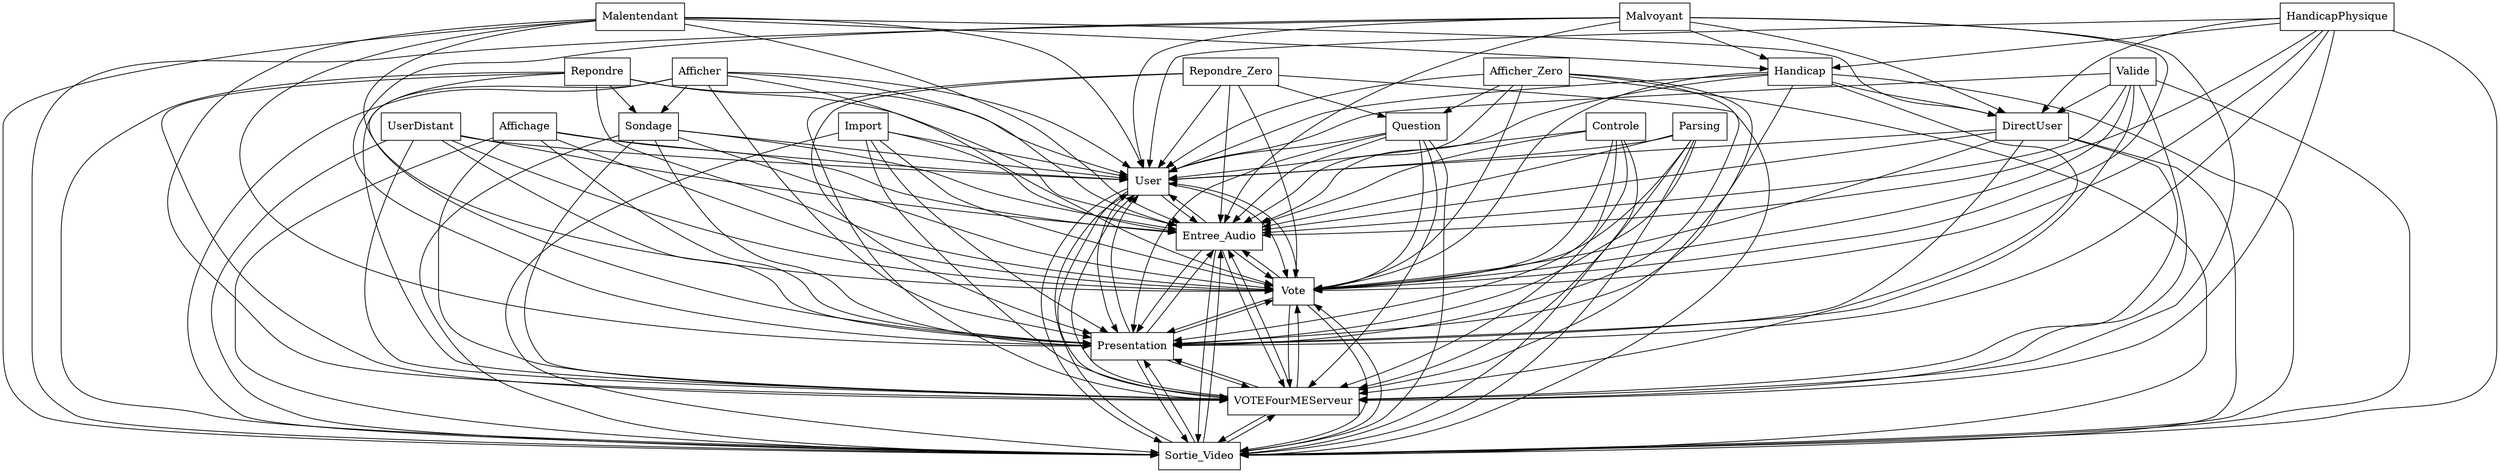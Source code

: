 digraph{
graph [rankdir=TB];
node [shape=box];
edge [arrowhead=normal];
0[label="User",]
1[label="Malvoyant",]
2[label="Import",]
3[label="Sondage",]
4[label="Afficher",]
5[label="Handicap",]
6[label="UserDistant",]
7[label="Parsing",]
8[label="Entree_Audio",]
9[label="Sortie_Video",]
10[label="Malentendant",]
11[label="VOTEFourMEServeur",]
12[label="DirectUser",]
13[label="Afficher_Zero",]
14[label="Presentation",]
15[label="Repondre",]
16[label="Vote",]
17[label="Question",]
18[label="HandicapPhysique",]
19[label="Valide",]
20[label="Repondre_Zero",]
21[label="Controle",]
22[label="Affichage",]
0->8[label="",]
0->9[label="",]
0->11[label="",]
0->14[label="",]
0->16[label="",]
1->0[label="",]
1->5[label="",]
1->8[label="",]
1->9[label="",]
1->11[label="",]
1->12[label="",]
1->14[label="",]
1->16[label="",]
2->0[label="",]
2->8[label="",]
2->9[label="",]
2->11[label="",]
2->14[label="",]
2->16[label="",]
3->0[label="",]
3->8[label="",]
3->9[label="",]
3->11[label="",]
3->14[label="",]
3->16[label="",]
4->0[label="",]
4->3[label="",]
4->8[label="",]
4->9[label="",]
4->11[label="",]
4->14[label="",]
4->16[label="",]
5->0[label="",]
5->8[label="",]
5->9[label="",]
5->11[label="",]
5->12[label="",]
5->14[label="",]
5->16[label="",]
6->0[label="",]
6->8[label="",]
6->9[label="",]
6->11[label="",]
6->14[label="",]
6->16[label="",]
7->0[label="",]
7->8[label="",]
7->9[label="",]
7->11[label="",]
7->14[label="",]
7->16[label="",]
8->0[label="",]
8->9[label="",]
8->11[label="",]
8->14[label="",]
8->16[label="",]
9->0[label="",]
9->8[label="",]
9->11[label="",]
9->14[label="",]
9->16[label="",]
10->0[label="",]
10->5[label="",]
10->8[label="",]
10->9[label="",]
10->11[label="",]
10->12[label="",]
10->14[label="",]
10->16[label="",]
11->0[label="",]
11->8[label="",]
11->9[label="",]
11->14[label="",]
11->16[label="",]
12->0[label="",]
12->8[label="",]
12->9[label="",]
12->11[label="",]
12->14[label="",]
12->16[label="",]
13->0[label="",]
13->8[label="",]
13->9[label="",]
13->11[label="",]
13->14[label="",]
13->16[label="",]
13->17[label="",]
14->0[label="",]
14->8[label="",]
14->9[label="",]
14->11[label="",]
14->16[label="",]
15->0[label="",]
15->3[label="",]
15->8[label="",]
15->9[label="",]
15->11[label="",]
15->14[label="",]
15->16[label="",]
16->0[label="",]
16->8[label="",]
16->9[label="",]
16->11[label="",]
16->14[label="",]
17->0[label="",]
17->8[label="",]
17->9[label="",]
17->11[label="",]
17->14[label="",]
17->16[label="",]
18->0[label="",]
18->5[label="",]
18->8[label="",]
18->9[label="",]
18->11[label="",]
18->12[label="",]
18->14[label="",]
18->16[label="",]
19->0[label="",]
19->8[label="",]
19->9[label="",]
19->11[label="",]
19->12[label="",]
19->14[label="",]
19->16[label="",]
20->0[label="",]
20->8[label="",]
20->9[label="",]
20->11[label="",]
20->14[label="",]
20->16[label="",]
20->17[label="",]
21->0[label="",]
21->8[label="",]
21->9[label="",]
21->11[label="",]
21->14[label="",]
21->16[label="",]
22->0[label="",]
22->8[label="",]
22->9[label="",]
22->11[label="",]
22->14[label="",]
22->16[label="",]
}
